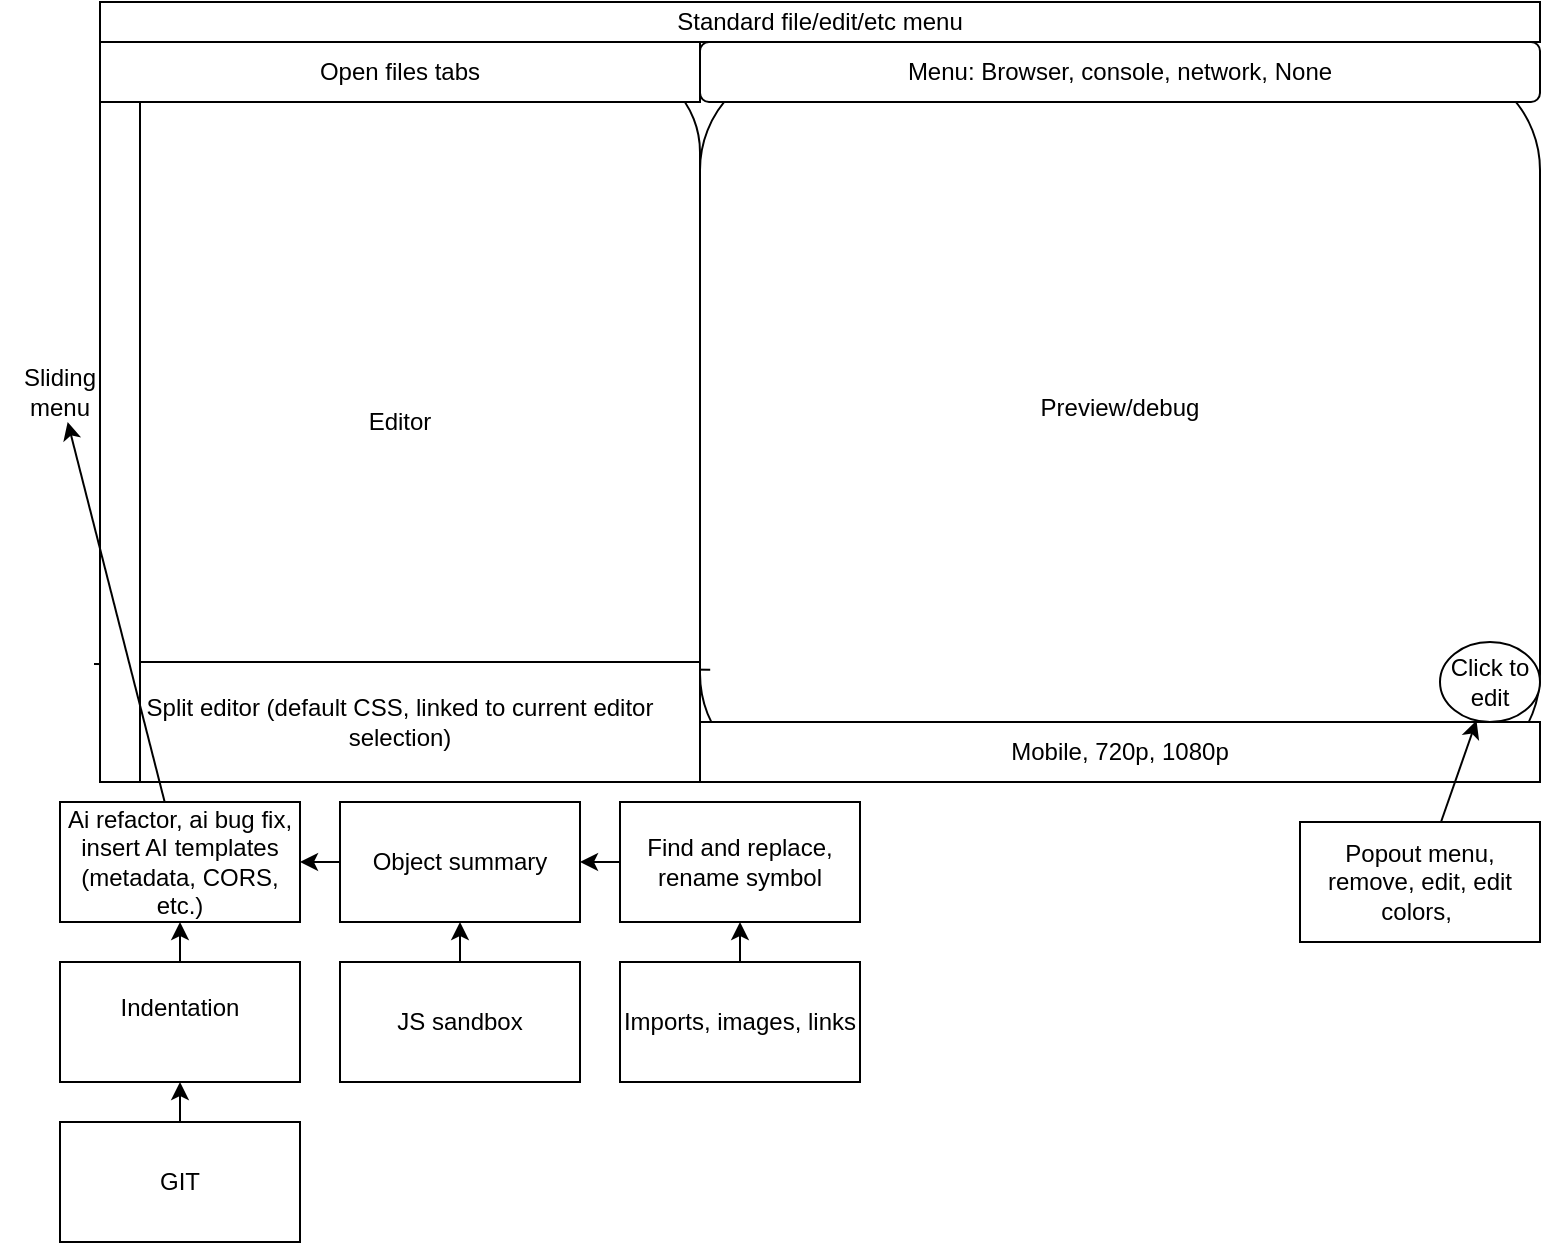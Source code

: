 <mxfile version="24.2.5" type="device">
  <diagram name="Page-1" id="6w8ZLbdb4hR2E5ebH7og">
    <mxGraphModel dx="1434" dy="833" grid="1" gridSize="10" guides="1" tooltips="1" connect="1" arrows="1" fold="1" page="1" pageScale="1" pageWidth="850" pageHeight="1100" math="0" shadow="0">
      <root>
        <mxCell id="0" />
        <mxCell id="1" parent="0" />
        <mxCell id="Umvj-HI0Un5_X_Ucja60-1" value="Editor" style="rounded=1;whiteSpace=wrap;html=1;" vertex="1" parent="1">
          <mxGeometry x="60" y="110" width="300" height="360" as="geometry" />
        </mxCell>
        <mxCell id="Umvj-HI0Un5_X_Ucja60-2" value="Preview/debug&lt;div&gt;&lt;br&gt;&lt;/div&gt;" style="rounded=1;whiteSpace=wrap;html=1;" vertex="1" parent="1">
          <mxGeometry x="360" y="110" width="420" height="360" as="geometry" />
        </mxCell>
        <mxCell id="Umvj-HI0Un5_X_Ucja60-3" value="Menu: Browser, console, network, None" style="rounded=1;whiteSpace=wrap;html=1;" vertex="1" parent="1">
          <mxGeometry x="360" y="100" width="420" height="30" as="geometry" />
        </mxCell>
        <mxCell id="Umvj-HI0Un5_X_Ucja60-4" value="" style="endArrow=none;html=1;rounded=0;exitX=-0.01;exitY=0.836;exitDx=0;exitDy=0;exitPerimeter=0;entryX=1.017;entryY=0.844;entryDx=0;entryDy=0;entryPerimeter=0;" edge="1" parent="1" source="Umvj-HI0Un5_X_Ucja60-1" target="Umvj-HI0Un5_X_Ucja60-1">
          <mxGeometry width="50" height="50" relative="1" as="geometry">
            <mxPoint x="170" y="460" as="sourcePoint" />
            <mxPoint x="220" y="410" as="targetPoint" />
          </mxGeometry>
        </mxCell>
        <mxCell id="Umvj-HI0Un5_X_Ucja60-5" value="Split editor (default CSS, linked to current editor selection)" style="rounded=0;whiteSpace=wrap;html=1;" vertex="1" parent="1">
          <mxGeometry x="60" y="410" width="300" height="60" as="geometry" />
        </mxCell>
        <mxCell id="Umvj-HI0Un5_X_Ucja60-6" value="Open files tabs" style="rounded=0;whiteSpace=wrap;html=1;" vertex="1" parent="1">
          <mxGeometry x="60" y="100" width="300" height="30" as="geometry" />
        </mxCell>
        <mxCell id="Umvj-HI0Un5_X_Ucja60-7" value="Standard file/edit/etc menu" style="rounded=0;whiteSpace=wrap;html=1;" vertex="1" parent="1">
          <mxGeometry x="60" y="80" width="720" height="20" as="geometry" />
        </mxCell>
        <mxCell id="Umvj-HI0Un5_X_Ucja60-8" value="Mobile, 720p, 1080p" style="rounded=0;whiteSpace=wrap;html=1;" vertex="1" parent="1">
          <mxGeometry x="360" y="440" width="420" height="30" as="geometry" />
        </mxCell>
        <mxCell id="Umvj-HI0Un5_X_Ucja60-9" value="" style="rounded=0;whiteSpace=wrap;html=1;" vertex="1" parent="1">
          <mxGeometry x="60" y="130" width="20" height="340" as="geometry" />
        </mxCell>
        <mxCell id="Umvj-HI0Un5_X_Ucja60-10" value="Sliding menu" style="text;strokeColor=none;align=center;fillColor=none;html=1;verticalAlign=middle;whiteSpace=wrap;rounded=0;" vertex="1" parent="1">
          <mxGeometry x="10" y="260" width="60" height="30" as="geometry" />
        </mxCell>
        <mxCell id="Umvj-HI0Un5_X_Ucja60-11" value="Click to edit" style="ellipse;whiteSpace=wrap;html=1;" vertex="1" parent="1">
          <mxGeometry x="730" y="400" width="50" height="40" as="geometry" />
        </mxCell>
        <mxCell id="Umvj-HI0Un5_X_Ucja60-13" value="Popout menu, remove, edit, edit colors,&amp;nbsp;" style="rounded=0;whiteSpace=wrap;html=1;" vertex="1" parent="1">
          <mxGeometry x="660" y="490" width="120" height="60" as="geometry" />
        </mxCell>
        <mxCell id="Umvj-HI0Un5_X_Ucja60-14" value="" style="endArrow=classic;html=1;rounded=0;" edge="1" parent="1" source="Umvj-HI0Un5_X_Ucja60-13" target="Umvj-HI0Un5_X_Ucja60-11">
          <mxGeometry width="50" height="50" relative="1" as="geometry">
            <mxPoint x="720" y="480" as="sourcePoint" />
            <mxPoint x="770" y="430" as="targetPoint" />
          </mxGeometry>
        </mxCell>
        <mxCell id="Umvj-HI0Un5_X_Ucja60-15" value="Ai refactor, ai bug fix, insert AI templates (metadata, CORS, etc.)" style="rounded=0;whiteSpace=wrap;html=1;" vertex="1" parent="1">
          <mxGeometry x="40" y="480" width="120" height="60" as="geometry" />
        </mxCell>
        <mxCell id="Umvj-HI0Un5_X_Ucja60-16" value="" style="endArrow=classic;html=1;rounded=0;" edge="1" parent="1" source="Umvj-HI0Un5_X_Ucja60-15" target="Umvj-HI0Un5_X_Ucja60-10">
          <mxGeometry width="50" height="50" relative="1" as="geometry">
            <mxPoint x="30" y="420" as="sourcePoint" />
            <mxPoint x="80" y="370" as="targetPoint" />
          </mxGeometry>
        </mxCell>
        <mxCell id="Umvj-HI0Un5_X_Ucja60-17" value="Indentation&lt;div&gt;&lt;br&gt;&lt;/div&gt;" style="rounded=0;whiteSpace=wrap;html=1;" vertex="1" parent="1">
          <mxGeometry x="40" y="560" width="120" height="60" as="geometry" />
        </mxCell>
        <mxCell id="Umvj-HI0Un5_X_Ucja60-18" value="" style="endArrow=classic;html=1;rounded=0;" edge="1" parent="1" source="Umvj-HI0Un5_X_Ucja60-17" target="Umvj-HI0Un5_X_Ucja60-15">
          <mxGeometry width="50" height="50" relative="1" as="geometry">
            <mxPoint x="70" y="570" as="sourcePoint" />
            <mxPoint x="120" y="520" as="targetPoint" />
          </mxGeometry>
        </mxCell>
        <mxCell id="Umvj-HI0Un5_X_Ucja60-19" value="Object summary" style="rounded=0;whiteSpace=wrap;html=1;" vertex="1" parent="1">
          <mxGeometry x="180" y="480" width="120" height="60" as="geometry" />
        </mxCell>
        <mxCell id="Umvj-HI0Un5_X_Ucja60-20" value="JS sandbox" style="rounded=0;whiteSpace=wrap;html=1;" vertex="1" parent="1">
          <mxGeometry x="180" y="560" width="120" height="60" as="geometry" />
        </mxCell>
        <mxCell id="Umvj-HI0Un5_X_Ucja60-21" value="Find and replace, rename symbol" style="rounded=0;whiteSpace=wrap;html=1;" vertex="1" parent="1">
          <mxGeometry x="320" y="480" width="120" height="60" as="geometry" />
        </mxCell>
        <mxCell id="Umvj-HI0Un5_X_Ucja60-22" value="Imports, images, links" style="rounded=0;whiteSpace=wrap;html=1;" vertex="1" parent="1">
          <mxGeometry x="320" y="560" width="120" height="60" as="geometry" />
        </mxCell>
        <mxCell id="Umvj-HI0Un5_X_Ucja60-23" value="GIT" style="rounded=0;whiteSpace=wrap;html=1;" vertex="1" parent="1">
          <mxGeometry x="40" y="640" width="120" height="60" as="geometry" />
        </mxCell>
        <mxCell id="Umvj-HI0Un5_X_Ucja60-25" value="" style="endArrow=classic;html=1;rounded=0;" edge="1" parent="1" source="Umvj-HI0Un5_X_Ucja60-23" target="Umvj-HI0Un5_X_Ucja60-17">
          <mxGeometry width="50" height="50" relative="1" as="geometry">
            <mxPoint x="90" y="700" as="sourcePoint" />
            <mxPoint x="140" y="650" as="targetPoint" />
          </mxGeometry>
        </mxCell>
        <mxCell id="Umvj-HI0Un5_X_Ucja60-26" value="" style="endArrow=classic;html=1;rounded=0;" edge="1" parent="1" source="Umvj-HI0Un5_X_Ucja60-20" target="Umvj-HI0Un5_X_Ucja60-19">
          <mxGeometry width="50" height="50" relative="1" as="geometry">
            <mxPoint x="240" y="539.289" as="sourcePoint" />
            <mxPoint x="240" y="520" as="targetPoint" />
          </mxGeometry>
        </mxCell>
        <mxCell id="Umvj-HI0Un5_X_Ucja60-27" value="" style="endArrow=classic;html=1;rounded=0;" edge="1" parent="1" source="Umvj-HI0Un5_X_Ucja60-19" target="Umvj-HI0Un5_X_Ucja60-15">
          <mxGeometry width="50" height="50" relative="1" as="geometry">
            <mxPoint x="109.289" y="560" as="sourcePoint" />
            <mxPoint x="109.289" y="510" as="targetPoint" />
          </mxGeometry>
        </mxCell>
        <mxCell id="Umvj-HI0Un5_X_Ucja60-29" value="" style="endArrow=classic;html=1;rounded=0;" edge="1" parent="1" source="Umvj-HI0Un5_X_Ucja60-21" target="Umvj-HI0Un5_X_Ucja60-19">
          <mxGeometry width="50" height="50" relative="1" as="geometry">
            <mxPoint x="249.289" y="560" as="sourcePoint" />
            <mxPoint x="249.289" y="510" as="targetPoint" />
          </mxGeometry>
        </mxCell>
        <mxCell id="Umvj-HI0Un5_X_Ucja60-30" value="" style="endArrow=classic;html=1;rounded=0;" edge="1" parent="1" source="Umvj-HI0Un5_X_Ucja60-22" target="Umvj-HI0Un5_X_Ucja60-21">
          <mxGeometry width="50" height="50" relative="1" as="geometry">
            <mxPoint x="380" y="539.289" as="sourcePoint" />
            <mxPoint x="380" y="530" as="targetPoint" />
          </mxGeometry>
        </mxCell>
      </root>
    </mxGraphModel>
  </diagram>
</mxfile>
